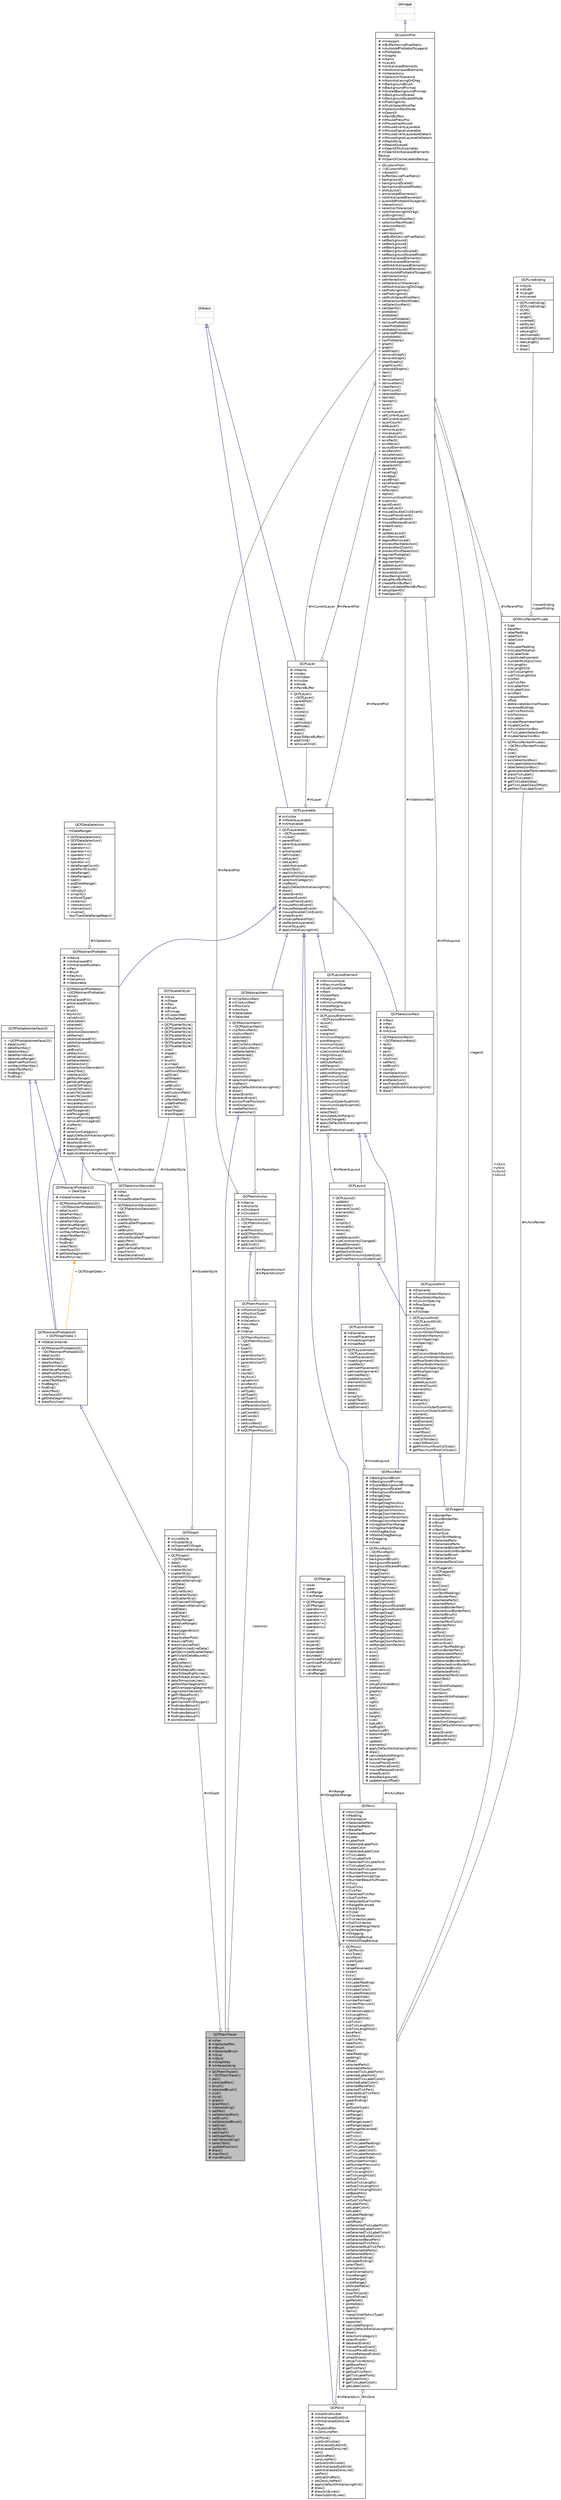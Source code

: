 digraph "QCPItemTracer"
{
  edge [fontname="Helvetica",fontsize="10",labelfontname="Helvetica",labelfontsize="10"];
  node [fontname="Helvetica",fontsize="10",shape=record];
  Node4 [label="{QCPItemTracer\n|# mPen\l# mSelectedPen\l# mBrush\l# mSelectedBrush\l# mSize\l# mStyle\l# mGraphKey\l# mInterpolating\l|+ QCPItemTracer()\l+ ~QCPItemTracer()\l+ pen()\l+ selectedPen()\l+ brush()\l+ selectedBrush()\l+ size()\l+ style()\l+ graph()\l+ graphKey()\l+ interpolating()\l+ setPen()\l+ setSelectedPen()\l+ setBrush()\l+ setSelectedBrush()\l+ setSize()\l+ setStyle()\l+ setGraph()\l+ setGraphKey()\l+ setInterpolating()\l+ selectTest()\l+ updatePosition()\l# draw()\l# mainPen()\l# mainBrush()\l}",height=0.2,width=0.4,color="black", fillcolor="grey75", style="filled", fontcolor="black"];
  Node5 -> Node4 [dir="back",color="midnightblue",fontsize="10",style="solid",arrowtail="onormal",fontname="Helvetica"];
  Node5 [label="{QCPAbstractItem\n|# mClipToAxisRect\l# mClipAxisRect\l# mPositions\l# mAnchors\l# mSelectable\l# mSelected\l|+ QCPAbstractItem()\l+ ~QCPAbstractItem()\l+ clipToAxisRect()\l+ clipAxisRect()\l+ selectable()\l+ selected()\l+ setClipToAxisRect()\l+ setClipAxisRect()\l+ setSelectable()\l+ setSelected()\l+ selectTest()\l+ positions()\l+ anchors()\l+ position()\l+ anchor()\l+ hasAnchor()\l# selectionCategory()\l# clipRect()\l# applyDefaultAntialiasingHint()\l# draw()\l# selectEvent()\l# deselectEvent()\l# anchorPixelPosition()\l# rectDistance()\l# createPosition()\l# createAnchor()\l}",height=0.2,width=0.4,color="black", fillcolor="white", style="filled",URL="$classQCPAbstractItem.html",tooltip="The abstract base class for all items in a plot. "];
  Node6 -> Node5 [dir="back",color="midnightblue",fontsize="10",style="solid",arrowtail="onormal",fontname="Helvetica"];
  Node6 [label="{QCPLayerable\n|# mVisible\l# mParentLayerable\l# mAntialiased\l|+ QCPLayerable()\l+ ~QCPLayerable()\l+ visible()\l+ parentPlot()\l+ parentLayerable()\l+ layer()\l+ antialiased()\l+ setVisible()\l+ setLayer()\l+ setLayer()\l+ setAntialiased()\l+ selectTest()\l+ realVisibility()\l# parentPlotInitialized()\l# selectionCategory()\l# clipRect()\l# applyDefaultAntialiasingHint()\l# draw()\l# selectEvent()\l# deselectEvent()\l# mousePressEvent()\l# mouseMoveEvent()\l# mouseReleaseEvent()\l# mouseDoubleClickEvent()\l# wheelEvent()\l# initializeParentPlot()\l# setParentLayerable()\l# moveToLayer()\l# applyAntialiasingHint()\l}",height=0.2,width=0.4,color="black", fillcolor="white", style="filled",URL="$classQCPLayerable.html",tooltip="Base class for all drawable objects. "];
  Node7 -> Node6 [dir="back",color="midnightblue",fontsize="10",style="solid",arrowtail="onormal",fontname="Helvetica"];
  Node7 [label="{QObject\n||}",height=0.2,width=0.4,color="grey75", fillcolor="white", style="filled"];
  Node8 -> Node6 [color="grey25",fontsize="10",style="solid",label=" #mLayer" ,arrowhead="odiamond",fontname="Helvetica"];
  Node8 [label="{QCPLayer\n|# mName\l# mIndex\l# mChildren\l# mVisible\l# mMode\l# mPaintBuffer\l|+ QCPLayer()\l+ ~QCPLayer()\l+ parentPlot()\l+ name()\l+ index()\l+ children()\l+ visible()\l+ mode()\l+ setVisible()\l+ setMode()\l+ replot()\l# draw()\l# drawToPaintBuffer()\l# addChild()\l# removeChild()\l}",height=0.2,width=0.4,color="black", fillcolor="white", style="filled",URL="$classQCPLayer.html",tooltip="A layer that may contain objects, to control the rendering order. "];
  Node7 -> Node8 [dir="back",color="midnightblue",fontsize="10",style="solid",arrowtail="onormal",fontname="Helvetica"];
  Node9 -> Node8 [color="grey25",fontsize="10",style="solid",label=" #mParentPlot" ,arrowhead="odiamond",fontname="Helvetica"];
  Node9 [label="{QCustomPlot\n|# mViewport\l# mBufferDevicePixelRatio\l# mAutoAddPlottableToLegend\l# mPlottables\l# mGraphs\l# mItems\l# mLayers\l# mAntialiasedElements\l# mNotAntialiasedElements\l# mInteractions\l# mSelectionTolerance\l# mNoAntialiasingOnDrag\l# mBackgroundBrush\l# mBackgroundPixmap\l# mScaledBackgroundPixmap\l# mBackgroundScaled\l# mBackgroundScaledMode\l# mPlottingHints\l# mMultiSelectModifier\l# mSelectionRectMode\l# mOpenGl\l# mPaintBuffers\l# mMousePressPos\l# mMouseHasMoved\l# mMouseEventLayerable\l# mMouseSignalLayerable\l# mMouseEventLayerableDetails\l# mMouseSignalLayerableDetails\l# mReplotting\l# mReplotQueued\l# mOpenGlMultisamples\l# mOpenGlAntialiasedElements\lBackup\l# mOpenGlCacheLabelsBackup\l|+ QCustomPlot()\l+ ~QCustomPlot()\l+ viewport()\l+ bufferDevicePixelRatio()\l+ background()\l+ backgroundScaled()\l+ backgroundScaledMode()\l+ plotLayout()\l+ antialiasedElements()\l+ notAntialiasedElements()\l+ autoAddPlottableToLegend()\l+ interactions()\l+ selectionTolerance()\l+ noAntialiasingOnDrag()\l+ plottingHints()\l+ multiSelectModifier()\l+ selectionRectMode()\l+ selectionRect()\l+ openGl()\l+ setViewport()\l+ setBufferDevicePixelRatio()\l+ setBackground()\l+ setBackground()\l+ setBackground()\l+ setBackgroundScaled()\l+ setBackgroundScaledMode()\l+ setAntialiasedElements()\l+ setAntialiasedElement()\l+ setNotAntialiasedElements()\l+ setNotAntialiasedElement()\l+ setAutoAddPlottableToLegend()\l+ setInteractions()\l+ setInteraction()\l+ setSelectionTolerance()\l+ setNoAntialiasingOnDrag()\l+ setPlottingHints()\l+ setPlottingHint()\l+ setMultiSelectModifier()\l+ setSelectionRectMode()\l+ setSelectionRect()\l+ setOpenGl()\l+ plottable()\l+ plottable()\l+ removePlottable()\l+ removePlottable()\l+ clearPlottables()\l+ plottableCount()\l+ selectedPlottables()\l+ plottableAt()\l+ hasPlottable()\l+ graph()\l+ graph()\l+ addGraph()\l+ removeGraph()\l+ removeGraph()\l+ clearGraphs()\l+ graphCount()\l+ selectedGraphs()\l+ item()\l+ item()\l+ removeItem()\l+ removeItem()\l+ clearItems()\l+ itemCount()\l+ selectedItems()\l+ itemAt()\l+ hasItem()\l+ layer()\l+ layer()\l+ currentLayer()\l+ setCurrentLayer()\l+ setCurrentLayer()\l+ layerCount()\l+ addLayer()\l+ removeLayer()\l+ moveLayer()\l+ axisRectCount()\l+ axisRect()\l+ axisRects()\l+ layoutElementAt()\l+ axisRectAt()\l+ rescaleAxes()\l+ selectedAxes()\l+ selectedLegends()\l+ deselectAll()\l+ savePdf()\l+ savePng()\l+ saveJpg()\l+ saveBmp()\l+ saveRastered()\l+ toPixmap()\l+ toPainter()\l+ replot()\l# minimumSizeHint()\l# sizeHint()\l# paintEvent()\l# resizeEvent()\l# mouseDoubleClickEvent()\l# mousePressEvent()\l# mouseMoveEvent()\l# mouseReleaseEvent()\l# wheelEvent()\l# draw()\l# updateLayout()\l# axisRemoved()\l# legendRemoved()\l# processRectSelection()\l# processRectZoom()\l# processPointSelection()\l# registerPlottable()\l# registerGraph()\l# registerItem()\l# updateLayerIndices()\l# layerableAt()\l# layerableListAt()\l# drawBackground()\l# setupPaintBuffers()\l# createPaintBuffer()\l# hasInvalidatedPaintBuffers()\l# setupOpenGl()\l# freeOpenGl()\l}",height=0.2,width=0.4,color="black", fillcolor="white", style="filled",URL="$classQCustomPlot.html",tooltip="The central class of the library. This is the QWidget which displays the plot and interacts with the ..."];
  Node10 -> Node9 [dir="back",color="midnightblue",fontsize="10",style="solid",arrowtail="onormal",fontname="Helvetica"];
  Node10 [label="{QWidget\n||}",height=0.2,width=0.4,color="grey75", fillcolor="white", style="filled"];
  Node8 -> Node9 [color="grey25",fontsize="10",style="solid",label=" #mCurrentLayer" ,arrowhead="odiamond",fontname="Helvetica"];
  Node11 -> Node9 [color="grey25",fontsize="10",style="solid",label=" #mPlotLayout" ,arrowhead="odiamond",fontname="Helvetica"];
  Node11 [label="{QCPLayoutGrid\n|# mElements\l# mColumnStretchFactors\l# mRowStretchFactors\l# mColumnSpacing\l# mRowSpacing\l# mWrap\l# mFillOrder\l|+ QCPLayoutGrid()\l+ ~QCPLayoutGrid()\l+ rowCount()\l+ columnCount()\l+ columnStretchFactors()\l+ rowStretchFactors()\l+ columnSpacing()\l+ rowSpacing()\l+ wrap()\l+ fillOrder()\l+ setColumnStretchFactor()\l+ setColumnStretchFactors()\l+ setRowStretchFactor()\l+ setRowStretchFactors()\l+ setColumnSpacing()\l+ setRowSpacing()\l+ setWrap()\l+ setFillOrder()\l+ updateLayout()\l+ elementCount()\l+ elementAt()\l+ takeAt()\l+ take()\l+ elements()\l+ simplify()\l+ minimumOuterSizeHint()\l+ maximumOuterSizeHint()\l+ element()\l+ addElement()\l+ addElement()\l+ hasElement()\l+ expandTo()\l+ insertRow()\l+ insertColumn()\l+ rowColToIndex()\l+ indexToRowCol()\l# getMinimumRowColSizes()\l# getMaximumRowColSizes()\l}",height=0.2,width=0.4,color="black", fillcolor="white", style="filled",URL="$classQCPLayoutGrid.html",tooltip="A layout that arranges child elements in a grid. "];
  Node12 -> Node11 [dir="back",color="midnightblue",fontsize="10",style="solid",arrowtail="onormal",fontname="Helvetica"];
  Node12 [label="{QCPLayout\n||+ QCPLayout()\l+ update()\l+ elements()\l+ elementCount()\l+ elementAt()\l+ takeAt()\l+ take()\l+ simplify()\l+ removeAt()\l+ remove()\l+ clear()\l# updateLayout()\l# sizeConstraintsChanged()\l# adoptElement()\l# releaseElement()\l# getSectionSizes()\l# getFinalMinimumOuterSize()\l# getFinalMaximumOuterSize()\l}",height=0.2,width=0.4,color="black", fillcolor="white", style="filled",URL="$classQCPLayout.html",tooltip="The abstract base class for layouts. "];
  Node13 -> Node12 [dir="back",color="midnightblue",fontsize="10",style="solid",arrowtail="onormal",fontname="Helvetica"];
  Node13 [label="{QCPLayoutElement\n|# mMinimumSize\l# mMaximumSize\l# mSizeConstraintRect\l# mRect\l# mOuterRect\l# mMargins\l# mMinimumMargins\l# mAutoMargins\l# mMarginGroups\l|+ QCPLayoutElement()\l+ ~QCPLayoutElement()\l+ layout()\l+ rect()\l+ outerRect()\l+ margins()\l+ minimumMargins()\l+ autoMargins()\l+ minimumSize()\l+ maximumSize()\l+ sizeConstraintRect()\l+ marginGroup()\l+ marginGroups()\l+ setOuterRect()\l+ setMargins()\l+ setMinimumMargins()\l+ setAutoMargins()\l+ setMinimumSize()\l+ setMinimumSize()\l+ setMaximumSize()\l+ setMaximumSize()\l+ setSizeConstraintRect()\l+ setMarginGroup()\l+ update()\l+ minimumOuterSizeHint()\l+ maximumOuterSizeHint()\l+ elements()\l+ selectTest()\l# calculateAutoMargin()\l# layoutChanged()\l# applyDefaultAntialiasingHint()\l# draw()\l# parentPlotInitialized()\l}",height=0.2,width=0.4,color="black", fillcolor="white", style="filled",URL="$classQCPLayoutElement.html",tooltip="The abstract base class for all objects that form the layout system. "];
  Node6 -> Node13 [dir="back",color="midnightblue",fontsize="10",style="solid",arrowtail="onormal",fontname="Helvetica"];
  Node12 -> Node13 [color="grey25",fontsize="10",style="solid",label=" #mParentLayout" ,arrowhead="odiamond",fontname="Helvetica"];
  Node14 -> Node9 [color="grey25",fontsize="10",style="solid",label=" #mSelectionRect" ,arrowhead="odiamond",fontname="Helvetica"];
  Node14 [label="{QCPSelectionRect\n|# mRect\l# mPen\l# mBrush\l# mActive\l|+ QCPSelectionRect()\l+ ~QCPSelectionRect()\l+ rect()\l+ range()\l+ pen()\l+ brush()\l+ isActive()\l+ setPen()\l+ setBrush()\l+ cancel()\l# startSelection()\l# moveSelection()\l# endSelection()\l# keyPressEvent()\l# applyDefaultAntialiasingHint()\l# draw()\l}",height=0.2,width=0.4,color="black", fillcolor="white", style="filled",URL="$classQCPSelectionRect.html",tooltip="Provides rect/rubber-band data selection and range zoom interaction. "];
  Node6 -> Node14 [dir="back",color="midnightblue",fontsize="10",style="solid",arrowtail="onormal",fontname="Helvetica"];
  Node15 -> Node9 [color="grey25",fontsize="10",style="solid",label=" +xAxis\n+yAxis\n+yAxis2\n+xAxis2" ,arrowhead="odiamond",fontname="Helvetica"];
  Node15 [label="{QCPAxis\n|# mAxisType\l# mPadding\l# mOrientation\l# mSelectableParts\l# mSelectedParts\l# mBasePen\l# mSelectedBasePen\l# mLabel\l# mLabelFont\l# mSelectedLabelFont\l# mLabelColor\l# mSelectedLabelColor\l# mTickLabels\l# mTickLabelFont\l# mSelectedTickLabelFont\l# mTickLabelColor\l# mSelectedTickLabelColor\l# mNumberPrecision\l# mNumberFormatChar\l# mNumberBeautifulPowers\l# mTicks\l# mSubTicks\l# mTickPen\l# mSelectedTickPen\l# mSubTickPen\l# mSelectedSubTickPen\l# mRangeReversed\l# mScaleType\l# mTicker\l# mTickVector\l# mTickVectorLabels\l# mSubTickVector\l# mCachedMarginValid\l# mCachedMargin\l# mDragging\l# mAADragBackup\l# mNotAADragBackup\l|+ QCPAxis()\l+ ~QCPAxis()\l+ axisType()\l+ axisRect()\l+ scaleType()\l+ range()\l+ rangeReversed()\l+ ticker()\l+ ticks()\l+ tickLabels()\l+ tickLabelPadding()\l+ tickLabelFont()\l+ tickLabelColor()\l+ tickLabelRotation()\l+ tickLabelSide()\l+ numberFormat()\l+ numberPrecision()\l+ tickVector()\l+ tickVectorLabels()\l+ tickLengthIn()\l+ tickLengthOut()\l+ subTicks()\l+ subTickLengthIn()\l+ subTickLengthOut()\l+ basePen()\l+ tickPen()\l+ subTickPen()\l+ labelFont()\l+ labelColor()\l+ label()\l+ labelPadding()\l+ padding()\l+ offset()\l+ selectedParts()\l+ selectableParts()\l+ selectedTickLabelFont()\l+ selectedLabelFont()\l+ selectedTickLabelColor()\l+ selectedLabelColor()\l+ selectedBasePen()\l+ selectedTickPen()\l+ selectedSubTickPen()\l+ lowerEnding()\l+ upperEnding()\l+ grid()\l+ setScaleType()\l+ setRange()\l+ setRange()\l+ setRange()\l+ setRangeLower()\l+ setRangeUpper()\l+ setRangeReversed()\l+ setTicker()\l+ setTicks()\l+ setTickLabels()\l+ setTickLabelPadding()\l+ setTickLabelFont()\l+ setTickLabelColor()\l+ setTickLabelRotation()\l+ setTickLabelSide()\l+ setNumberFormat()\l+ setNumberPrecision()\l+ setTickLength()\l+ setTickLengthIn()\l+ setTickLengthOut()\l+ setSubTicks()\l+ setSubTickLength()\l+ setSubTickLengthIn()\l+ setSubTickLengthOut()\l+ setBasePen()\l+ setTickPen()\l+ setSubTickPen()\l+ setLabelFont()\l+ setLabelColor()\l+ setLabel()\l+ setLabelPadding()\l+ setPadding()\l+ setOffset()\l+ setSelectedTickLabelFont()\l+ setSelectedLabelFont()\l+ setSelectedTickLabelColor()\l+ setSelectedLabelColor()\l+ setSelectedBasePen()\l+ setSelectedTickPen()\l+ setSelectedSubTickPen()\l+ setSelectableParts()\l+ setSelectedParts()\l+ setLowerEnding()\l+ setUpperEnding()\l+ selectTest()\l+ orientation()\l+ pixelOrientation()\l+ moveRange()\l+ scaleRange()\l+ scaleRange()\l+ setScaleRatio()\l+ rescale()\l+ pixelToCoord()\l+ coordToPixel()\l+ getPartAt()\l+ plottables()\l+ graphs()\l+ items()\l+ marginSideToAxisType()\l+ orientation()\l+ opposite()\l# calculateMargin()\l# applyDefaultAntialiasingHint()\l# draw()\l# selectionCategory()\l# selectEvent()\l# deselectEvent()\l# mousePressEvent()\l# mouseMoveEvent()\l# mouseReleaseEvent()\l# wheelEvent()\l# setupTickVectors()\l# getBasePen()\l# getTickPen()\l# getSubTickPen()\l# getTickLabelFont()\l# getLabelFont()\l# getTickLabelColor()\l# getLabelColor()\l}",height=0.2,width=0.4,color="black", fillcolor="white", style="filled",URL="$classQCPAxis.html",tooltip="Manages a single axis inside a QCustomPlot. "];
  Node6 -> Node15 [dir="back",color="midnightblue",fontsize="10",style="solid",arrowtail="onormal",fontname="Helvetica"];
  Node16 -> Node15 [color="grey25",fontsize="10",style="solid",label=" #mRange\n#mDragStartRange" ,arrowhead="odiamond",fontname="Helvetica"];
  Node16 [label="{QCPRange\n|+ lower\l+ upper\l+ minRange\l+ maxRange\l|+ QCPRange()\l+ QCPRange()\l+ operator==()\l+ operator!=()\l+ operator+=()\l+ operator-=()\l+ operator*=()\l+ operator/=()\l+ size()\l+ center()\l+ normalize()\l+ expand()\l+ expand()\l+ expanded()\l+ expanded()\l+ bounded()\l+ sanitizedForLogScale()\l+ sanitizedForLinScale()\l+ contains()\l+ validRange()\l+ validRange()\l}",height=0.2,width=0.4,color="black", fillcolor="white", style="filled",URL="$classQCPRange.html",tooltip="Represents the range an axis is encompassing. "];
  Node17 -> Node15 [color="grey25",fontsize="10",style="solid",label=" #mAxisPainter" ,arrowhead="odiamond",fontname="Helvetica"];
  Node17 [label="{QCPAxisPainterPrivate\n|+ type\l+ basePen\l+ labelPadding\l+ labelFont\l+ labelColor\l+ label\l+ tickLabelPadding\l+ tickLabelRotation\l+ tickLabelSide\l+ substituteExponent\l+ numberMultiplyCross\l+ tickLengthIn\l+ tickLengthOut\l+ subTickLengthIn\l+ subTickLengthOut\l+ tickPen\l+ subTickPen\l+ tickLabelFont\l+ tickLabelColor\l+ axisRect\l+ viewportRect\l+ offset\l+ abbreviateDecimalPowers\l+ reversedEndings\l+ subTickPositions\l+ tickPositions\l+ tickLabels\l# mLabelParameterHash\l# mLabelCache\l# mAxisSelectionBox\l# mTickLabelsSelectionBox\l# mLabelSelectionBox\l|+ QCPAxisPainterPrivate()\l+ ~QCPAxisPainterPrivate()\l+ draw()\l+ size()\l+ clearCache()\l+ axisSelectionBox()\l+ tickLabelsSelectionBox()\l+ labelSelectionBox()\l# generateLabelParameterHash()\l# placeTickLabel()\l# drawTickLabel()\l# getTickLabelData()\l# getTickLabelDrawOffset()\l# getMaxTickLabelSize()\l}",height=0.2,width=0.4,color="black", fillcolor="white", style="filled",URL="$classQCPAxisPainterPrivate.html"];
  Node18 -> Node17 [color="grey25",fontsize="10",style="solid",label=" +lowerEnding\n+upperEnding" ,arrowhead="odiamond",fontname="Helvetica"];
  Node18 [label="{QCPLineEnding\n|# mStyle\l# mWidth\l# mLength\l# mInverted\l|+ QCPLineEnding()\l+ QCPLineEnding()\l+ style()\l+ width()\l+ length()\l+ inverted()\l+ setStyle()\l+ setWidth()\l+ setLength()\l+ setInverted()\l+ boundingDistance()\l+ realLength()\l+ draw()\l+ draw()\l}",height=0.2,width=0.4,color="black", fillcolor="white", style="filled",URL="$classQCPLineEnding.html",tooltip="Handles the different ending decorations for line-like items. "];
  Node9 -> Node17 [color="grey25",fontsize="10",style="solid",label=" #mParentPlot" ,arrowhead="odiamond",fontname="Helvetica"];
  Node19 -> Node15 [color="grey25",fontsize="10",style="solid",label=" #mGrid" ,arrowhead="odiamond",fontname="Helvetica"];
  Node19 [label="{QCPGrid\n|# mSubGridVisible\l# mAntialiasedSubGrid\l# mAntialiasedZeroLine\l# mPen\l# mSubGridPen\l# mZeroLinePen\l|+ QCPGrid()\l+ subGridVisible()\l+ antialiasedSubGrid()\l+ antialiasedZeroLine()\l+ pen()\l+ subGridPen()\l+ zeroLinePen()\l+ setSubGridVisible()\l+ setAntialiasedSubGrid()\l+ setAntialiasedZeroLine()\l+ setPen()\l+ setSubGridPen()\l+ setZeroLinePen()\l# applyDefaultAntialiasingHint()\l# draw()\l# drawGridLines()\l# drawSubGridLines()\l}",height=0.2,width=0.4,color="black", fillcolor="white", style="filled",URL="$classQCPGrid.html",tooltip="Responsible for drawing the grid of a QCPAxis. "];
  Node6 -> Node19 [dir="back",color="midnightblue",fontsize="10",style="solid",arrowtail="onormal",fontname="Helvetica"];
  Node15 -> Node19 [color="grey25",fontsize="10",style="solid",label=" #mParentAxis" ,arrowhead="odiamond",fontname="Helvetica"];
  Node20 -> Node15 [color="grey25",fontsize="10",style="solid",label=" #mAxisRect" ,arrowhead="odiamond",fontname="Helvetica"];
  Node20 [label="{QCPAxisRect\n|# mBackgroundBrush\l# mBackgroundPixmap\l# mScaledBackgroundPixmap\l# mBackgroundScaled\l# mBackgroundScaledMode\l# mRangeDrag\l# mRangeZoom\l# mRangeDragHorzAxis\l# mRangeDragVertAxis\l# mRangeZoomHorzAxis\l# mRangeZoomVertAxis\l# mRangeZoomFactorHorz\l# mRangeZoomFactorVert\l# mDragStartHorzRange\l# mDragStartVertRange\l# mAADragBackup\l# mNotAADragBackup\l# mDragging\l# mAxes\l|+ QCPAxisRect()\l+ ~QCPAxisRect()\l+ background()\l+ backgroundBrush()\l+ backgroundScaled()\l+ backgroundScaledMode()\l+ rangeDrag()\l+ rangeZoom()\l+ rangeDragAxis()\l+ rangeZoomAxis()\l+ rangeDragAxes()\l+ rangeZoomAxes()\l+ rangeZoomFactor()\l+ setBackground()\l+ setBackground()\l+ setBackground()\l+ setBackgroundScaled()\l+ setBackgroundScaledMode()\l+ setRangeDrag()\l+ setRangeZoom()\l+ setRangeDragAxes()\l+ setRangeDragAxes()\l+ setRangeDragAxes()\l+ setRangeZoomAxes()\l+ setRangeZoomAxes()\l+ setRangeZoomAxes()\l+ setRangeZoomFactor()\l+ setRangeZoomFactor()\l+ axisCount()\l+ axis()\l+ axes()\l+ axes()\l+ addAxis()\l+ addAxes()\l+ removeAxis()\l+ insetLayout()\l+ zoom()\l+ zoom()\l+ setupFullAxesBox()\l+ plottables()\l+ graphs()\l+ items()\l+ left()\l+ right()\l+ top()\l+ bottom()\l+ width()\l+ height()\l+ size()\l+ topLeft()\l+ topRight()\l+ bottomLeft()\l+ bottomRight()\l+ center()\l+ update()\l+ elements()\l# applyDefaultAntialiasingHint()\l# draw()\l# calculateAutoMargin()\l# layoutChanged()\l# mousePressEvent()\l# mouseMoveEvent()\l# mouseReleaseEvent()\l# wheelEvent()\l# drawBackground()\l# updateAxesOffset()\l}",height=0.2,width=0.4,color="black", fillcolor="white", style="filled",URL="$classQCPAxisRect.html",tooltip="Holds multiple axes and arranges them in a rectangular shape. "];
  Node13 -> Node20 [dir="back",color="midnightblue",fontsize="10",style="solid",arrowtail="onormal",fontname="Helvetica"];
  Node21 -> Node20 [color="grey25",fontsize="10",style="solid",label=" #mInsetLayout" ,arrowhead="odiamond",fontname="Helvetica"];
  Node21 [label="{QCPLayoutInset\n|# mElements\l# mInsetPlacement\l# mInsetAlignment\l# mInsetRect\l|+ QCPLayoutInset()\l+ ~QCPLayoutInset()\l+ insetPlacement()\l+ insetAlignment()\l+ insetRect()\l+ setInsetPlacement()\l+ setInsetAlignment()\l+ setInsetRect()\l+ updateLayout()\l+ elementCount()\l+ elementAt()\l+ takeAt()\l+ take()\l+ simplify()\l+ selectTest()\l+ addElement()\l+ addElement()\l}",height=0.2,width=0.4,color="black", fillcolor="white", style="filled",URL="$classQCPLayoutInset.html",tooltip="A layout that places child elements aligned to the border or arbitrarily positioned. "];
  Node12 -> Node21 [dir="back",color="midnightblue",fontsize="10",style="solid",arrowtail="onormal",fontname="Helvetica"];
  Node22 -> Node9 [color="grey25",fontsize="10",style="solid",label=" +legend" ,arrowhead="odiamond",fontname="Helvetica"];
  Node22 [label="{QCPLegend\n|# mBorderPen\l# mIconBorderPen\l# mBrush\l# mFont\l# mTextColor\l# mIconSize\l# mIconTextPadding\l# mSelectedParts\l# mSelectableParts\l# mSelectedBorderPen\l# mSelectedIconBorderPen\l# mSelectedBrush\l# mSelectedFont\l# mSelectedTextColor\l|+ QCPLegend()\l+ ~QCPLegend()\l+ borderPen()\l+ brush()\l+ font()\l+ textColor()\l+ iconSize()\l+ iconTextPadding()\l+ iconBorderPen()\l+ selectableParts()\l+ selectedParts()\l+ selectedBorderPen()\l+ selectedIconBorderPen()\l+ selectedBrush()\l+ selectedFont()\l+ selectedTextColor()\l+ setBorderPen()\l+ setBrush()\l+ setFont()\l+ setTextColor()\l+ setIconSize()\l+ setIconSize()\l+ setIconTextPadding()\l+ setIconBorderPen()\l+ setSelectableParts()\l+ setSelectedParts()\l+ setSelectedBorderPen()\l+ setSelectedIconBorderPen()\l+ setSelectedBrush()\l+ setSelectedFont()\l+ setSelectedTextColor()\l+ selectTest()\l+ item()\l+ itemWithPlottable()\l+ itemCount()\l+ hasItem()\l+ hasItemWithPlottable()\l+ addItem()\l+ removeItem()\l+ removeItem()\l+ clearItems()\l+ selectedItems()\l# parentPlotInitialized()\l# selectionCategory()\l# applyDefaultAntialiasingHint()\l# draw()\l# selectEvent()\l# deselectEvent()\l# getBorderPen()\l# getBrush()\l}",height=0.2,width=0.4,color="black", fillcolor="white", style="filled",URL="$classQCPLegend.html",tooltip="Manages a legend inside a QCustomPlot. "];
  Node11 -> Node22 [dir="back",color="midnightblue",fontsize="10",style="solid",arrowtail="onormal",fontname="Helvetica"];
  Node9 -> Node6 [color="grey25",fontsize="10",style="solid",label=" #mParentPlot" ,arrowhead="odiamond",fontname="Helvetica"];
  Node23 -> Node4 [color="grey25",fontsize="10",style="solid",label=" #mGraph" ,arrowhead="odiamond",fontname="Helvetica"];
  Node23 [label="{QCPGraph\n|# mLineStyle\l# mScatterSkip\l# mChannelFillGraph\l# mAdaptiveSampling\l|+ QCPGraph()\l+ ~QCPGraph()\l+ data()\l+ lineStyle()\l+ scatterStyle()\l+ scatterSkip()\l+ channelFillGraph()\l+ adaptiveSampling()\l+ setData()\l+ setData()\l+ setLineStyle()\l+ setScatterStyle()\l+ setScatterSkip()\l+ setChannelFillGraph()\l+ setAdaptiveSampling()\l+ addData()\l+ addData()\l+ selectTest()\l+ getKeyRange()\l+ getValueRange()\l# draw()\l# drawLegendIcon()\l# drawFill()\l# drawScatterPlot()\l# drawLinePlot()\l# drawImpulsePlot()\l# getOptimizedLineData()\l# getOptimizedScatterData()\l# getVisibleDataBounds()\l# getLines()\l# getScatters()\l# dataToLines()\l# dataToStepLeftLines()\l# dataToStepRightLines()\l# dataToStepCenterLines()\l# dataToImpulseLines()\l# getNonNanSegments()\l# getOverlappingSegments()\l# segmentsIntersect()\l# getFillBasePoint()\l# getFillPolygon()\l# getChannelFillPolygon()\l# findIndexBelowX()\l# findIndexAboveX()\l# findIndexBelowY()\l# findIndexAboveY()\l# pointDistance()\l}",height=0.2,width=0.4,color="black", fillcolor="white", style="filled",URL="$classQCPGraph.html",tooltip="A plottable representing a graph in a plot. "];
  Node24 -> Node23 [dir="back",color="midnightblue",fontsize="10",style="solid",arrowtail="onormal",fontname="Helvetica"];
  Node24 [label="{QCPAbstractPlottable1D\l\< QCPGraphData \>\n|# mDataContainer\l|+ QCPAbstractPlottable1D()\l+ ~QCPAbstractPlottable1D()\l+ dataCount()\l+ dataMainKey()\l+ dataSortKey()\l+ dataMainValue()\l+ dataValueRange()\l+ dataPixelPosition()\l+ sortKeyIsMainKey()\l+ selectTestRect()\l+ findBegin()\l+ findEnd()\l+ selectTest()\l+ interface1D()\l# getDataSegments()\l# drawPolyline()\l}",height=0.2,width=0.4,color="black", fillcolor="white", style="filled",URL="$classQCPAbstractPlottable1D.html"];
  Node25 -> Node24 [dir="back",color="midnightblue",fontsize="10",style="solid",arrowtail="onormal",fontname="Helvetica"];
  Node25 [label="{QCPAbstractPlottable\n|# mName\l# mAntialiasedFill\l# mAntialiasedScatters\l# mPen\l# mBrush\l# mKeyAxis\l# mValueAxis\l# mSelectable\l|+ QCPAbstractPlottable()\l+ ~QCPAbstractPlottable()\l+ name()\l+ antialiasedFill()\l+ antialiasedScatters()\l+ pen()\l+ brush()\l+ keyAxis()\l+ valueAxis()\l+ selectable()\l+ selected()\l+ selection()\l+ selectionDecorator()\l+ setName()\l+ setAntialiasedFill()\l+ setAntialiasedScatters()\l+ setPen()\l+ setBrush()\l+ setKeyAxis()\l+ setValueAxis()\l+ setSelectable()\l+ setSelection()\l+ setSelectionDecorator()\l+ selectTest()\l+ interface1D()\l+ getKeyRange()\l+ getValueRange()\l+ coordsToPixels()\l+ coordsToPixels()\l+ pixelsToCoords()\l+ pixelsToCoords()\l+ rescaleAxes()\l+ rescaleKeyAxis()\l+ rescaleValueAxis()\l+ addToLegend()\l+ addToLegend()\l+ removeFromLegend()\l+ removeFromLegend()\l# clipRect()\l# draw()\l# selectionCategory()\l# applyDefaultAntialiasingHint()\l# selectEvent()\l# deselectEvent()\l# drawLegendIcon()\l# applyFillAntialiasingHint()\l# applyScattersAntialiasingHint()\l}",height=0.2,width=0.4,color="black", fillcolor="white", style="filled",URL="$classQCPAbstractPlottable.html",tooltip="The abstract base class for all data representing objects in a plot. "];
  Node6 -> Node25 [dir="back",color="midnightblue",fontsize="10",style="solid",arrowtail="onormal",fontname="Helvetica"];
  Node26 -> Node25 [color="grey25",fontsize="10",style="solid",label=" #mSelection" ,arrowhead="odiamond",fontname="Helvetica"];
  Node26 [label="{QCPDataSelection\n|- mDataRanges\l|+ QCPDataSelection()\l+ QCPDataSelection()\l+ operator==()\l+ operator!=()\l+ operator+=()\l+ operator+=()\l+ operator-=()\l+ operator-=()\l+ dataRangeCount()\l+ dataPointCount()\l+ dataRange()\l+ dataRanges()\l+ span()\l+ addDataRange()\l+ clear()\l+ isEmpty()\l+ simplify()\l+ enforceType()\l+ contains()\l+ intersection()\l+ intersection()\l+ inverse()\l- lessThanDataRangeBegin()\l}",height=0.2,width=0.4,color="black", fillcolor="white", style="filled",URL="$classQCPDataSelection.html",tooltip="Describes a data set by holding multiple QCPDataRange instances. "];
  Node27 -> Node25 [color="grey25",fontsize="10",style="solid",label=" #mSelectionDecorator" ,arrowhead="odiamond",fontname="Helvetica"];
  Node27 [label="{QCPSelectionDecorator\n|# mPen\l# mBrush\l# mUsedScatterProperties\l|+ QCPSelectionDecorator()\l+ ~QCPSelectionDecorator()\l+ pen()\l+ brush()\l+ scatterStyle()\l+ usedScatterProperties()\l+ setPen()\l+ setBrush()\l+ setScatterStyle()\l+ setUsedScatterProperties()\l+ applyPen()\l+ applyBrush()\l+ getFinalScatterStyle()\l+ copyFrom()\l+ drawDecoration()\l# registerWithPlottable()\l}",height=0.2,width=0.4,color="black", fillcolor="white", style="filled",URL="$classQCPSelectionDecorator.html",tooltip="Controls how a plottable&#39;s data selection is drawn. "];
  Node25 -> Node27 [color="grey25",fontsize="10",style="solid",label=" #mPlottable" ,arrowhead="odiamond",fontname="Helvetica"];
  Node28 -> Node27 [color="grey25",fontsize="10",style="solid",label=" #mScatterStyle" ,arrowhead="odiamond",fontname="Helvetica"];
  Node28 [label="{QCPScatterStyle\n|# mSize\l# mShape\l# mPen\l# mBrush\l# mPixmap\l# mCustomPath\l# mPenDefined\l|+ QCPScatterStyle()\l+ QCPScatterStyle()\l+ QCPScatterStyle()\l+ QCPScatterStyle()\l+ QCPScatterStyle()\l+ QCPScatterStyle()\l+ QCPScatterStyle()\l+ size()\l+ shape()\l+ pen()\l+ brush()\l+ pixmap()\l+ customPath()\l+ setFromOther()\l+ setSize()\l+ setShape()\l+ setPen()\l+ setBrush()\l+ setPixmap()\l+ setCustomPath()\l+ isNone()\l+ isPenDefined()\l+ undefinePen()\l+ applyTo()\l+ drawShape()\l+ drawShape()\l}",height=0.2,width=0.4,color="black", fillcolor="white", style="filled",URL="$classQCPScatterStyle.html",tooltip="Represents the visual appearance of scatter points. "];
  Node29 -> Node24 [dir="back",color="midnightblue",fontsize="10",style="solid",arrowtail="onormal",fontname="Helvetica"];
  Node29 [label="{QCPPlottableInterface1D\n||+ ~QCPPlottableInterface1D()\l+ dataCount()\l+ dataMainKey()\l+ dataSortKey()\l+ dataMainValue()\l+ dataValueRange()\l+ dataPixelPosition()\l+ sortKeyIsMainKey()\l+ selectTestRect()\l+ findBegin()\l+ findEnd()\l}",height=0.2,width=0.4,color="black", fillcolor="white", style="filled",URL="$classQCPPlottableInterface1D.html",tooltip="Defines an abstract interface for one-dimensional plottables. "];
  Node30 -> Node24 [dir="back",color="orange",fontsize="10",style="solid",label=" \< QCPGraphData \>" ,fontname="Helvetica"];
  Node30 [label="{QCPAbstractPlottable1D\l\< DataType \>\n|# mDataContainer\l|+ QCPAbstractPlottable1D()\l+ ~QCPAbstractPlottable1D()\l+ dataCount()\l+ dataMainKey()\l+ dataSortKey()\l+ dataMainValue()\l+ dataValueRange()\l+ dataPixelPosition()\l+ sortKeyIsMainKey()\l+ selectTestRect()\l+ findBegin()\l+ findEnd()\l+ selectTest()\l+ interface1D()\l# getDataSegments()\l# drawPolyline()\l}",height=0.2,width=0.4,color="black", fillcolor="white", style="filled",URL="$classQCPAbstractPlottable1D.html",tooltip="A template base class for plottables with one-dimensional data. "];
  Node25 -> Node30 [dir="back",color="midnightblue",fontsize="10",style="solid",arrowtail="onormal",fontname="Helvetica"];
  Node29 -> Node30 [dir="back",color="midnightblue",fontsize="10",style="solid",arrowtail="onormal",fontname="Helvetica"];
  Node28 -> Node23 [color="grey25",fontsize="10",style="solid",label=" #mScatterStyle" ,arrowhead="odiamond",fontname="Helvetica"];
  Node31 -> Node4 [color="grey25",fontsize="10",style="solid",label=" +position" ,arrowhead="odiamond",fontname="Helvetica"];
  Node31 [label="{QCPItemPosition\n|# mPositionTypeX\l# mPositionTypeY\l# mKeyAxis\l# mValueAxis\l# mAxisRect\l# mKey\l# mValue\l|+ QCPItemPosition()\l+ ~QCPItemPosition()\l+ type()\l+ typeX()\l+ typeY()\l+ parentAnchor()\l+ parentAnchorX()\l+ parentAnchorY()\l+ key()\l+ value()\l+ coords()\l+ keyAxis()\l+ valueAxis()\l+ axisRect()\l+ pixelPosition()\l+ setType()\l+ setTypeX()\l+ setTypeY()\l+ setParentAnchor()\l+ setParentAnchorX()\l+ setParentAnchorY()\l+ setCoords()\l+ setCoords()\l+ setAxes()\l+ setAxisRect()\l+ setPixelPosition()\l# toQCPItemPosition()\l}",height=0.2,width=0.4,color="black", fillcolor="white", style="filled",URL="$classQCPItemPosition.html",tooltip="Manages the position of an item. "];
  Node32 -> Node31 [dir="back",color="midnightblue",fontsize="10",style="solid",arrowtail="onormal",fontname="Helvetica"];
  Node32 [label="{QCPItemAnchor\n|# mName\l# mAnchorId\l# mChildrenX\l# mChildrenY\l|+ QCPItemAnchor()\l+ ~QCPItemAnchor()\l+ name()\l+ pixelPosition()\l# toQCPItemPosition()\l# addChildX()\l# removeChildX()\l# addChildY()\l# removeChildY()\l}",height=0.2,width=0.4,color="black", fillcolor="white", style="filled",URL="$classQCPItemAnchor.html",tooltip="An anchor of an item to which positions can be attached to. "];
  Node5 -> Node32 [color="grey25",fontsize="10",style="solid",label=" #mParentItem" ,arrowhead="odiamond",fontname="Helvetica"];
  Node9 -> Node32 [color="grey25",fontsize="10",style="solid",label=" #mParentPlot" ,arrowhead="odiamond",fontname="Helvetica"];
  Node32 -> Node31 [color="grey25",fontsize="10",style="solid",label=" #mParentAnchorX\n#mParentAnchorY" ,arrowhead="odiamond",fontname="Helvetica"];
}
